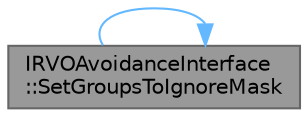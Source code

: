 digraph "IRVOAvoidanceInterface::SetGroupsToIgnoreMask"
{
 // INTERACTIVE_SVG=YES
 // LATEX_PDF_SIZE
  bgcolor="transparent";
  edge [fontname=Helvetica,fontsize=10,labelfontname=Helvetica,labelfontsize=10];
  node [fontname=Helvetica,fontsize=10,shape=box,height=0.2,width=0.4];
  rankdir="LR";
  Node1 [id="Node000001",label="IRVOAvoidanceInterface\l::SetGroupsToIgnoreMask",height=0.2,width=0.4,color="gray40", fillcolor="grey60", style="filled", fontcolor="black",tooltip="Store the groups to ignore mask."];
  Node1 -> Node1 [id="edge1_Node000001_Node000001",color="steelblue1",style="solid",tooltip=" "];
}
